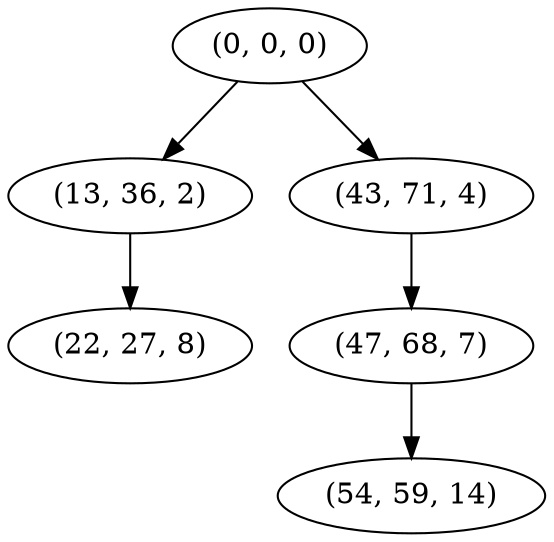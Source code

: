 digraph tree {
    "(0, 0, 0)";
    "(13, 36, 2)";
    "(22, 27, 8)";
    "(43, 71, 4)";
    "(47, 68, 7)";
    "(54, 59, 14)";
    "(0, 0, 0)" -> "(13, 36, 2)";
    "(0, 0, 0)" -> "(43, 71, 4)";
    "(13, 36, 2)" -> "(22, 27, 8)";
    "(43, 71, 4)" -> "(47, 68, 7)";
    "(47, 68, 7)" -> "(54, 59, 14)";
}
